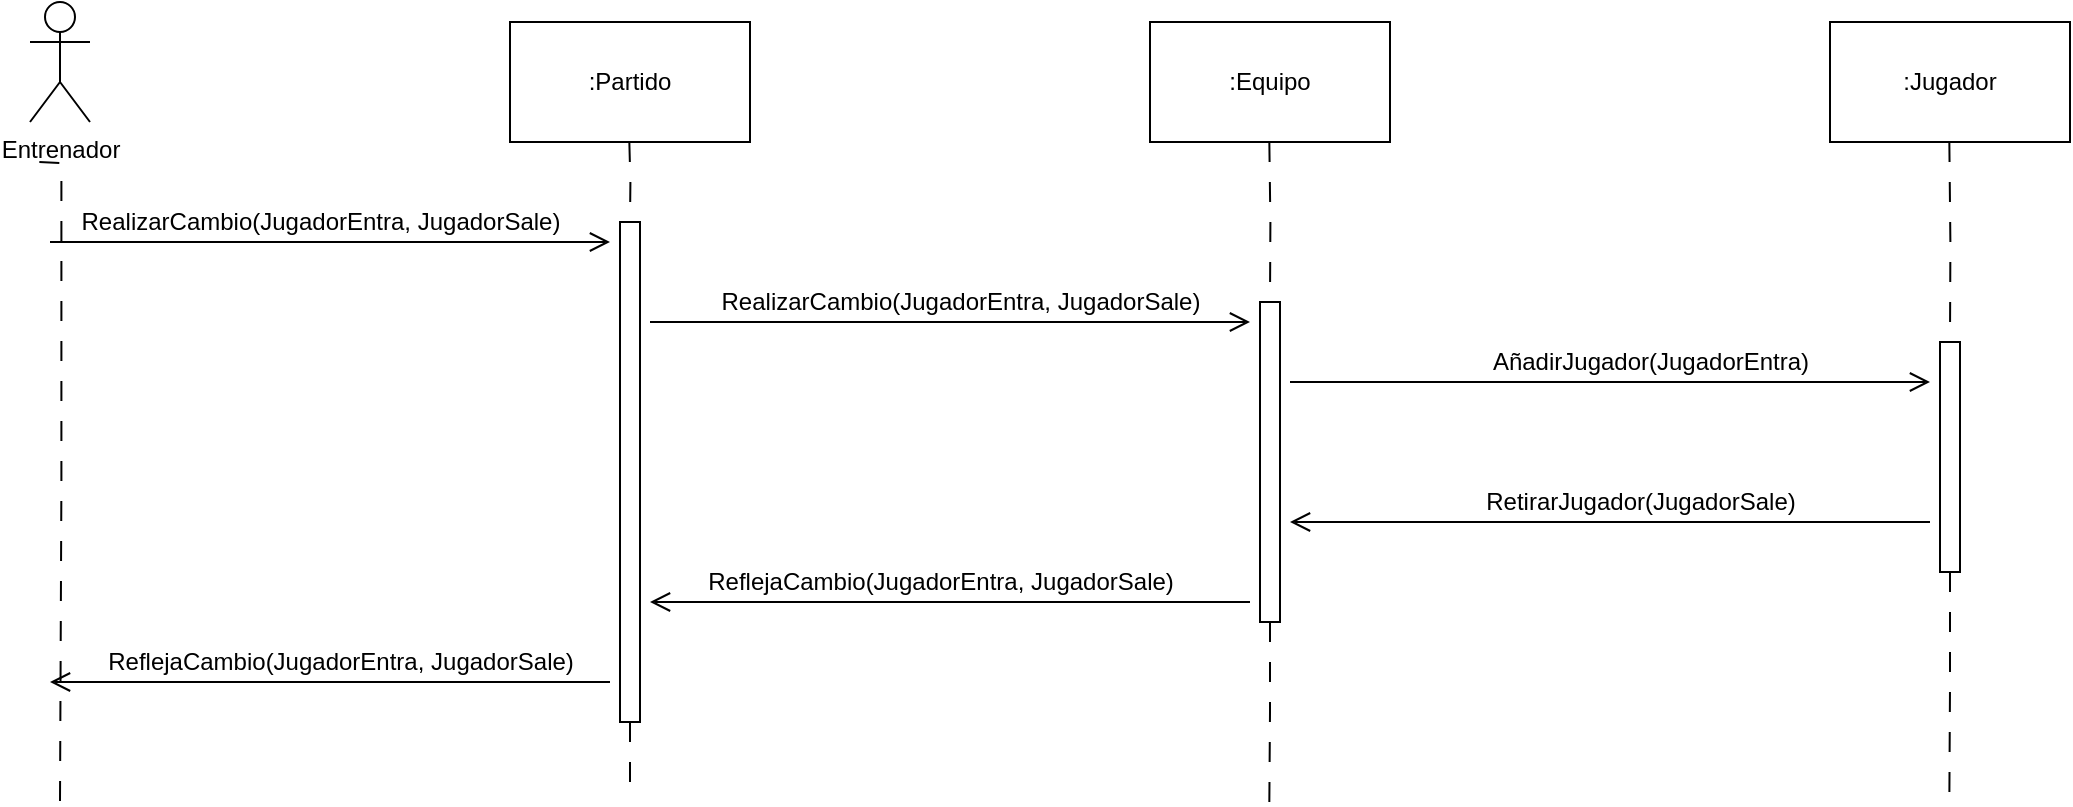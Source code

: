 <mxfile version="15.4.0" type="device"><diagram id="2JsJdefg35EgCV4jSW87" name="Page-1"><mxGraphModel dx="948" dy="545" grid="1" gridSize="10" guides="1" tooltips="1" connect="1" arrows="1" fold="1" page="1" pageScale="1" pageWidth="850" pageHeight="1100" math="0" shadow="0"><root><mxCell id="0"/><mxCell id="1" parent="0"/><mxCell id="h2wH_U4WowtyhHiLtHCD-22" value="" style="rounded=0;whiteSpace=wrap;html=1;" vertex="1" parent="1"><mxGeometry x="365" y="310" width="10" height="250" as="geometry"/></mxCell><mxCell id="h2wH_U4WowtyhHiLtHCD-24" value="" style="rounded=0;whiteSpace=wrap;html=1;" vertex="1" parent="1"><mxGeometry x="685" y="350" width="10" height="160" as="geometry"/></mxCell><mxCell id="h2wH_U4WowtyhHiLtHCD-26" value="" style="rounded=0;whiteSpace=wrap;html=1;" vertex="1" parent="1"><mxGeometry x="1025" y="370" width="10" height="115" as="geometry"/></mxCell><mxCell id="h2wH_U4WowtyhHiLtHCD-1" value="Entrenador" style="shape=umlActor;verticalLabelPosition=bottom;verticalAlign=top;html=1;outlineConnect=0;" vertex="1" parent="1"><mxGeometry x="70" y="200" width="30" height="60" as="geometry"/></mxCell><mxCell id="h2wH_U4WowtyhHiLtHCD-2" value="" style="endArrow=none;startArrow=none;endFill=0;startFill=0;endSize=8;html=1;verticalAlign=bottom;dashed=1;labelBackgroundColor=none;dashPattern=10 10;rounded=0;edgeStyle=orthogonalEdgeStyle;" edge="1" parent="1"><mxGeometry width="160" relative="1" as="geometry"><mxPoint x="74.67" y="280" as="sourcePoint"/><mxPoint x="85" y="600" as="targetPoint"/></mxGeometry></mxCell><mxCell id="h2wH_U4WowtyhHiLtHCD-3" value=":Partido" style="rounded=0;whiteSpace=wrap;html=1;" vertex="1" parent="1"><mxGeometry x="310" y="210" width="120" height="60" as="geometry"/></mxCell><mxCell id="h2wH_U4WowtyhHiLtHCD-4" value=":Equipo" style="rounded=0;whiteSpace=wrap;html=1;" vertex="1" parent="1"><mxGeometry x="630" y="210" width="120" height="60" as="geometry"/></mxCell><mxCell id="h2wH_U4WowtyhHiLtHCD-5" value="" style="endArrow=none;startArrow=none;endFill=0;startFill=0;endSize=8;html=1;verticalAlign=bottom;dashed=1;labelBackgroundColor=none;dashPattern=10 10;rounded=0;edgeStyle=orthogonalEdgeStyle;" edge="1" parent="1" source="h2wH_U4WowtyhHiLtHCD-22"><mxGeometry width="160" relative="1" as="geometry"><mxPoint x="369.67" y="270" as="sourcePoint"/><mxPoint x="370" y="600" as="targetPoint"/></mxGeometry></mxCell><mxCell id="h2wH_U4WowtyhHiLtHCD-6" value="" style="endArrow=none;startArrow=none;endFill=0;startFill=0;endSize=8;html=1;verticalAlign=bottom;dashed=1;labelBackgroundColor=none;dashPattern=10 10;rounded=0;edgeStyle=orthogonalEdgeStyle;" edge="1" parent="1" source="h2wH_U4WowtyhHiLtHCD-24"><mxGeometry width="160" relative="1" as="geometry"><mxPoint x="689.67" y="270" as="sourcePoint"/><mxPoint x="689.67" y="600" as="targetPoint"/></mxGeometry></mxCell><mxCell id="h2wH_U4WowtyhHiLtHCD-7" value=":Jugador" style="rounded=0;whiteSpace=wrap;html=1;" vertex="1" parent="1"><mxGeometry x="970" y="210" width="120" height="60" as="geometry"/></mxCell><mxCell id="h2wH_U4WowtyhHiLtHCD-8" value="" style="endArrow=none;startArrow=none;endFill=0;startFill=0;endSize=8;html=1;verticalAlign=bottom;dashed=1;labelBackgroundColor=none;dashPattern=10 10;rounded=0;edgeStyle=orthogonalEdgeStyle;" edge="1" parent="1" source="h2wH_U4WowtyhHiLtHCD-26"><mxGeometry width="160" relative="1" as="geometry"><mxPoint x="1029.67" y="270" as="sourcePoint"/><mxPoint x="1029.67" y="600" as="targetPoint"/></mxGeometry></mxCell><mxCell id="h2wH_U4WowtyhHiLtHCD-9" value="" style="endArrow=open;startArrow=none;endFill=0;startFill=0;endSize=8;html=1;verticalAlign=bottom;labelBackgroundColor=none;strokeWidth=1;rounded=0;edgeStyle=orthogonalEdgeStyle;" edge="1" parent="1"><mxGeometry width="160" relative="1" as="geometry"><mxPoint x="80" y="320" as="sourcePoint"/><mxPoint x="360" y="320" as="targetPoint"/></mxGeometry></mxCell><mxCell id="h2wH_U4WowtyhHiLtHCD-10" value="RealizarCambio(JugadorEntra, JugadorSale)" style="text;html=1;align=center;verticalAlign=middle;resizable=0;points=[];autosize=1;strokeColor=none;fillColor=none;" vertex="1" parent="1"><mxGeometry x="90" y="300" width="250" height="20" as="geometry"/></mxCell><mxCell id="h2wH_U4WowtyhHiLtHCD-11" value="" style="endArrow=open;startArrow=none;endFill=0;startFill=0;endSize=8;html=1;verticalAlign=bottom;labelBackgroundColor=none;strokeWidth=1;rounded=0;edgeStyle=orthogonalEdgeStyle;" edge="1" parent="1"><mxGeometry width="160" relative="1" as="geometry"><mxPoint x="380" y="360" as="sourcePoint"/><mxPoint x="680" y="360" as="targetPoint"/><Array as="points"><mxPoint x="610" y="360"/><mxPoint x="610" y="360"/></Array></mxGeometry></mxCell><mxCell id="h2wH_U4WowtyhHiLtHCD-12" value="RealizarCambio(JugadorEntra, JugadorSale)" style="text;html=1;align=center;verticalAlign=middle;resizable=0;points=[];autosize=1;strokeColor=none;fillColor=none;" vertex="1" parent="1"><mxGeometry x="410" y="340" width="250" height="20" as="geometry"/></mxCell><mxCell id="h2wH_U4WowtyhHiLtHCD-13" value="" style="endArrow=open;startArrow=none;endFill=0;startFill=0;endSize=8;html=1;verticalAlign=bottom;labelBackgroundColor=none;strokeWidth=1;rounded=0;edgeStyle=orthogonalEdgeStyle;" edge="1" parent="1"><mxGeometry width="160" relative="1" as="geometry"><mxPoint x="700" y="390" as="sourcePoint"/><mxPoint x="1020" y="390" as="targetPoint"/><Array as="points"><mxPoint x="930" y="390"/><mxPoint x="930" y="390"/></Array></mxGeometry></mxCell><mxCell id="h2wH_U4WowtyhHiLtHCD-14" value="AñadirJugador(JugadorEntra)" style="text;html=1;align=center;verticalAlign=middle;resizable=0;points=[];autosize=1;strokeColor=none;fillColor=none;" vertex="1" parent="1"><mxGeometry x="795" y="370" width="170" height="20" as="geometry"/></mxCell><mxCell id="h2wH_U4WowtyhHiLtHCD-16" value="" style="endArrow=open;startArrow=none;endFill=0;startFill=0;endSize=8;html=1;verticalAlign=bottom;labelBackgroundColor=none;strokeWidth=1;rounded=0;edgeStyle=orthogonalEdgeStyle;" edge="1" parent="1"><mxGeometry width="160" relative="1" as="geometry"><mxPoint x="1020" y="460" as="sourcePoint"/><mxPoint x="700" y="460" as="targetPoint"/><Array as="points"><mxPoint x="980" y="460"/></Array></mxGeometry></mxCell><mxCell id="h2wH_U4WowtyhHiLtHCD-17" value="RetirarJugador(JugadorSale)" style="text;html=1;align=center;verticalAlign=middle;resizable=0;points=[];autosize=1;strokeColor=none;fillColor=none;" vertex="1" parent="1"><mxGeometry x="790" y="440" width="170" height="20" as="geometry"/></mxCell><mxCell id="h2wH_U4WowtyhHiLtHCD-18" value="" style="endArrow=open;startArrow=none;endFill=0;startFill=0;endSize=8;html=1;verticalAlign=bottom;labelBackgroundColor=none;strokeWidth=1;rounded=0;edgeStyle=orthogonalEdgeStyle;" edge="1" parent="1"><mxGeometry width="160" relative="1" as="geometry"><mxPoint x="680" y="500" as="sourcePoint"/><mxPoint x="380" y="500" as="targetPoint"/><Array as="points"><mxPoint x="655" y="500"/></Array></mxGeometry></mxCell><mxCell id="h2wH_U4WowtyhHiLtHCD-19" value="ReflejaCambio(JugadorEntra, JugadorSale)" style="text;html=1;align=center;verticalAlign=middle;resizable=0;points=[];autosize=1;strokeColor=none;fillColor=none;" vertex="1" parent="1"><mxGeometry x="400" y="480" width="250" height="20" as="geometry"/></mxCell><mxCell id="h2wH_U4WowtyhHiLtHCD-20" value="" style="endArrow=open;startArrow=none;endFill=0;startFill=0;endSize=8;html=1;verticalAlign=bottom;labelBackgroundColor=none;strokeWidth=1;rounded=0;edgeStyle=orthogonalEdgeStyle;" edge="1" parent="1"><mxGeometry width="160" relative="1" as="geometry"><mxPoint x="360" y="540" as="sourcePoint"/><mxPoint x="80" y="540" as="targetPoint"/><Array as="points"><mxPoint x="340" y="540"/></Array></mxGeometry></mxCell><mxCell id="h2wH_U4WowtyhHiLtHCD-21" value="ReflejaCambio(JugadorEntra, JugadorSale)" style="text;html=1;align=center;verticalAlign=middle;resizable=0;points=[];autosize=1;strokeColor=none;fillColor=none;" vertex="1" parent="1"><mxGeometry x="100" y="520" width="250" height="20" as="geometry"/></mxCell><mxCell id="h2wH_U4WowtyhHiLtHCD-23" value="" style="endArrow=none;startArrow=none;endFill=0;startFill=0;endSize=8;html=1;verticalAlign=bottom;dashed=1;labelBackgroundColor=none;dashPattern=10 10;rounded=0;edgeStyle=orthogonalEdgeStyle;" edge="1" parent="1" target="h2wH_U4WowtyhHiLtHCD-22"><mxGeometry width="160" relative="1" as="geometry"><mxPoint x="369.67" y="270" as="sourcePoint"/><mxPoint x="369.67" y="600" as="targetPoint"/></mxGeometry></mxCell><mxCell id="h2wH_U4WowtyhHiLtHCD-25" value="" style="endArrow=none;startArrow=none;endFill=0;startFill=0;endSize=8;html=1;verticalAlign=bottom;dashed=1;labelBackgroundColor=none;dashPattern=10 10;rounded=0;edgeStyle=orthogonalEdgeStyle;" edge="1" parent="1" target="h2wH_U4WowtyhHiLtHCD-24"><mxGeometry width="160" relative="1" as="geometry"><mxPoint x="689.67" y="270" as="sourcePoint"/><mxPoint x="689.67" y="600" as="targetPoint"/></mxGeometry></mxCell><mxCell id="h2wH_U4WowtyhHiLtHCD-27" value="" style="endArrow=none;startArrow=none;endFill=0;startFill=0;endSize=8;html=1;verticalAlign=bottom;dashed=1;labelBackgroundColor=none;dashPattern=10 10;rounded=0;edgeStyle=orthogonalEdgeStyle;" edge="1" parent="1" target="h2wH_U4WowtyhHiLtHCD-26"><mxGeometry width="160" relative="1" as="geometry"><mxPoint x="1029.67" y="270" as="sourcePoint"/><mxPoint x="1029.67" y="600" as="targetPoint"/></mxGeometry></mxCell></root></mxGraphModel></diagram></mxfile>